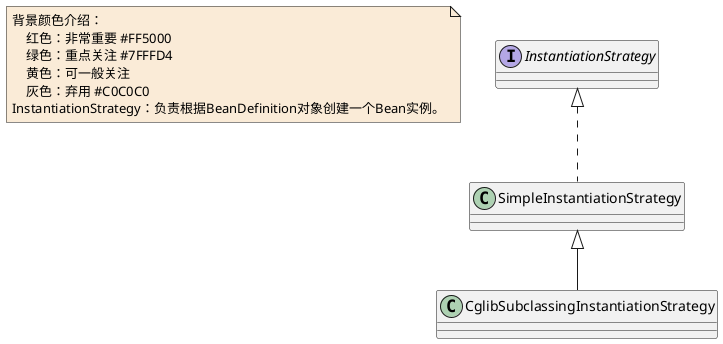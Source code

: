 @startuml

note  as N1 #FAEBD7
    背景颜色介绍：
        红色：非常重要 #FF5000
        绿色：重点关注 #7FFFD4
        黄色：可一般关注
        灰色：弃用 #C0C0C0
    InstantiationStrategy：负责根据BeanDefinition对象创建一个Bean实例。
end note


interface InstantiationStrategy
class CglibSubclassingInstantiationStrategy
class SimpleInstantiationStrategy


InstantiationStrategy <|.. SimpleInstantiationStrategy


SimpleInstantiationStrategy <|-- CglibSubclassingInstantiationStrategy

@enduml